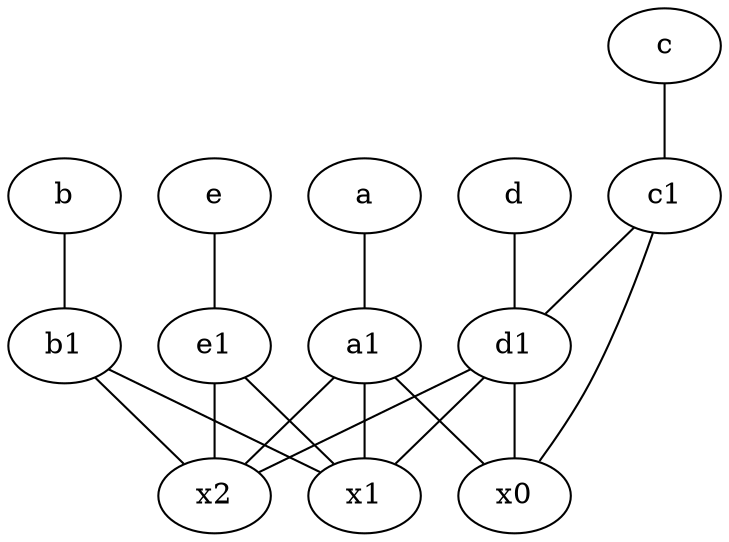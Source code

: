 graph {
	node [labelfontsize=50]
	c1 [labelfontsize=50 pos="4.5,3!"]
	b [labelfontsize=50 pos="10,4!"]
	x2 [labelfontsize=50]
	a [labelfontsize=50 pos="8,2!"]
	b1 [labelfontsize=50 pos="9,4!"]
	e [labelfontsize=50 pos="7,9!"]
	c [labelfontsize=50 pos="4.5,2!"]
	d [labelfontsize=50 pos="2,5!"]
	d1 [labelfontsize=50 pos="3,5!"]
	e1 [labelfontsize=50 pos="7,7!"]
	x1 [labelfontsize=50]
	a1 [labelfontsize=50 pos="8,3!"]
	x0 [labelfontsize=50]
	a1 -- x1
	c -- c1
	d -- d1
	c1 -- x0
	e -- e1
	b1 -- x2
	d1 -- x0
	a1 -- x2
	e1 -- x2
	d1 -- x1
	d1 -- x2
	e1 -- x1
	a -- a1
	c1 -- d1
	b -- b1
	b1 -- x1
	a1 -- x0
}
